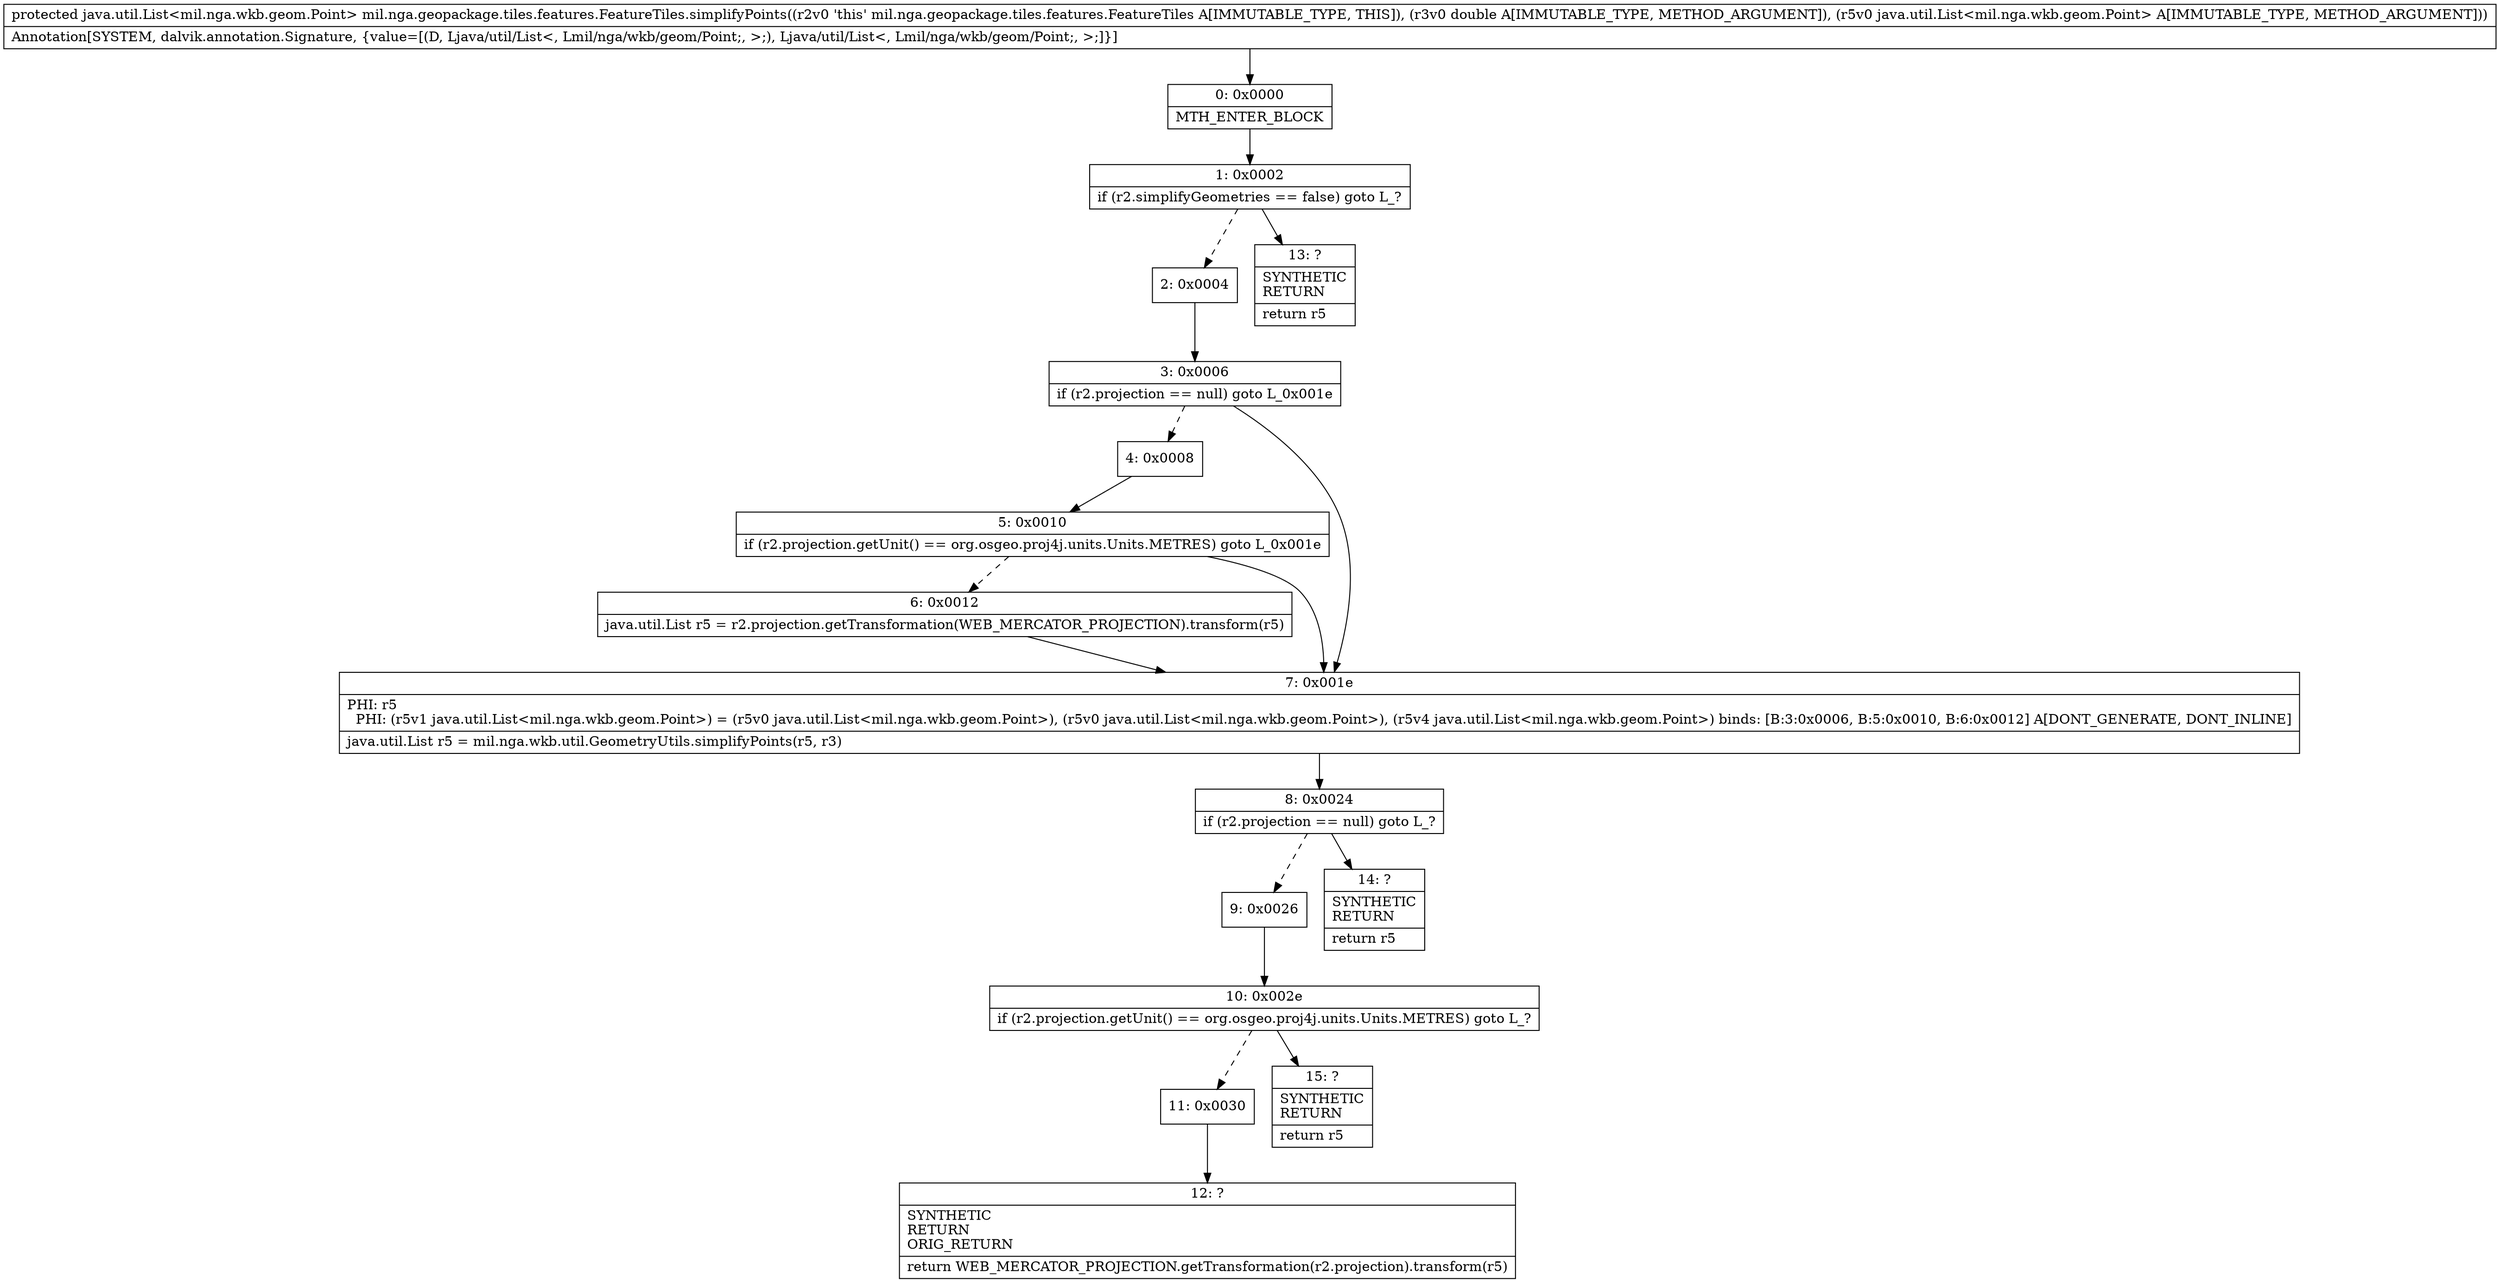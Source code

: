 digraph "CFG formil.nga.geopackage.tiles.features.FeatureTiles.simplifyPoints(DLjava\/util\/List;)Ljava\/util\/List;" {
Node_0 [shape=record,label="{0\:\ 0x0000|MTH_ENTER_BLOCK\l}"];
Node_1 [shape=record,label="{1\:\ 0x0002|if (r2.simplifyGeometries == false) goto L_?\l}"];
Node_2 [shape=record,label="{2\:\ 0x0004}"];
Node_3 [shape=record,label="{3\:\ 0x0006|if (r2.projection == null) goto L_0x001e\l}"];
Node_4 [shape=record,label="{4\:\ 0x0008}"];
Node_5 [shape=record,label="{5\:\ 0x0010|if (r2.projection.getUnit() == org.osgeo.proj4j.units.Units.METRES) goto L_0x001e\l}"];
Node_6 [shape=record,label="{6\:\ 0x0012|java.util.List r5 = r2.projection.getTransformation(WEB_MERCATOR_PROJECTION).transform(r5)\l}"];
Node_7 [shape=record,label="{7\:\ 0x001e|PHI: r5 \l  PHI: (r5v1 java.util.List\<mil.nga.wkb.geom.Point\>) = (r5v0 java.util.List\<mil.nga.wkb.geom.Point\>), (r5v0 java.util.List\<mil.nga.wkb.geom.Point\>), (r5v4 java.util.List\<mil.nga.wkb.geom.Point\>) binds: [B:3:0x0006, B:5:0x0010, B:6:0x0012] A[DONT_GENERATE, DONT_INLINE]\l|java.util.List r5 = mil.nga.wkb.util.GeometryUtils.simplifyPoints(r5, r3)\l}"];
Node_8 [shape=record,label="{8\:\ 0x0024|if (r2.projection == null) goto L_?\l}"];
Node_9 [shape=record,label="{9\:\ 0x0026}"];
Node_10 [shape=record,label="{10\:\ 0x002e|if (r2.projection.getUnit() == org.osgeo.proj4j.units.Units.METRES) goto L_?\l}"];
Node_11 [shape=record,label="{11\:\ 0x0030}"];
Node_12 [shape=record,label="{12\:\ ?|SYNTHETIC\lRETURN\lORIG_RETURN\l|return WEB_MERCATOR_PROJECTION.getTransformation(r2.projection).transform(r5)\l}"];
Node_13 [shape=record,label="{13\:\ ?|SYNTHETIC\lRETURN\l|return r5\l}"];
Node_14 [shape=record,label="{14\:\ ?|SYNTHETIC\lRETURN\l|return r5\l}"];
Node_15 [shape=record,label="{15\:\ ?|SYNTHETIC\lRETURN\l|return r5\l}"];
MethodNode[shape=record,label="{protected java.util.List\<mil.nga.wkb.geom.Point\> mil.nga.geopackage.tiles.features.FeatureTiles.simplifyPoints((r2v0 'this' mil.nga.geopackage.tiles.features.FeatureTiles A[IMMUTABLE_TYPE, THIS]), (r3v0 double A[IMMUTABLE_TYPE, METHOD_ARGUMENT]), (r5v0 java.util.List\<mil.nga.wkb.geom.Point\> A[IMMUTABLE_TYPE, METHOD_ARGUMENT]))  | Annotation[SYSTEM, dalvik.annotation.Signature, \{value=[(D, Ljava\/util\/List\<, Lmil\/nga\/wkb\/geom\/Point;, \>;), Ljava\/util\/List\<, Lmil\/nga\/wkb\/geom\/Point;, \>;]\}]\l}"];
MethodNode -> Node_0;
Node_0 -> Node_1;
Node_1 -> Node_2[style=dashed];
Node_1 -> Node_13;
Node_2 -> Node_3;
Node_3 -> Node_4[style=dashed];
Node_3 -> Node_7;
Node_4 -> Node_5;
Node_5 -> Node_6[style=dashed];
Node_5 -> Node_7;
Node_6 -> Node_7;
Node_7 -> Node_8;
Node_8 -> Node_9[style=dashed];
Node_8 -> Node_14;
Node_9 -> Node_10;
Node_10 -> Node_11[style=dashed];
Node_10 -> Node_15;
Node_11 -> Node_12;
}


